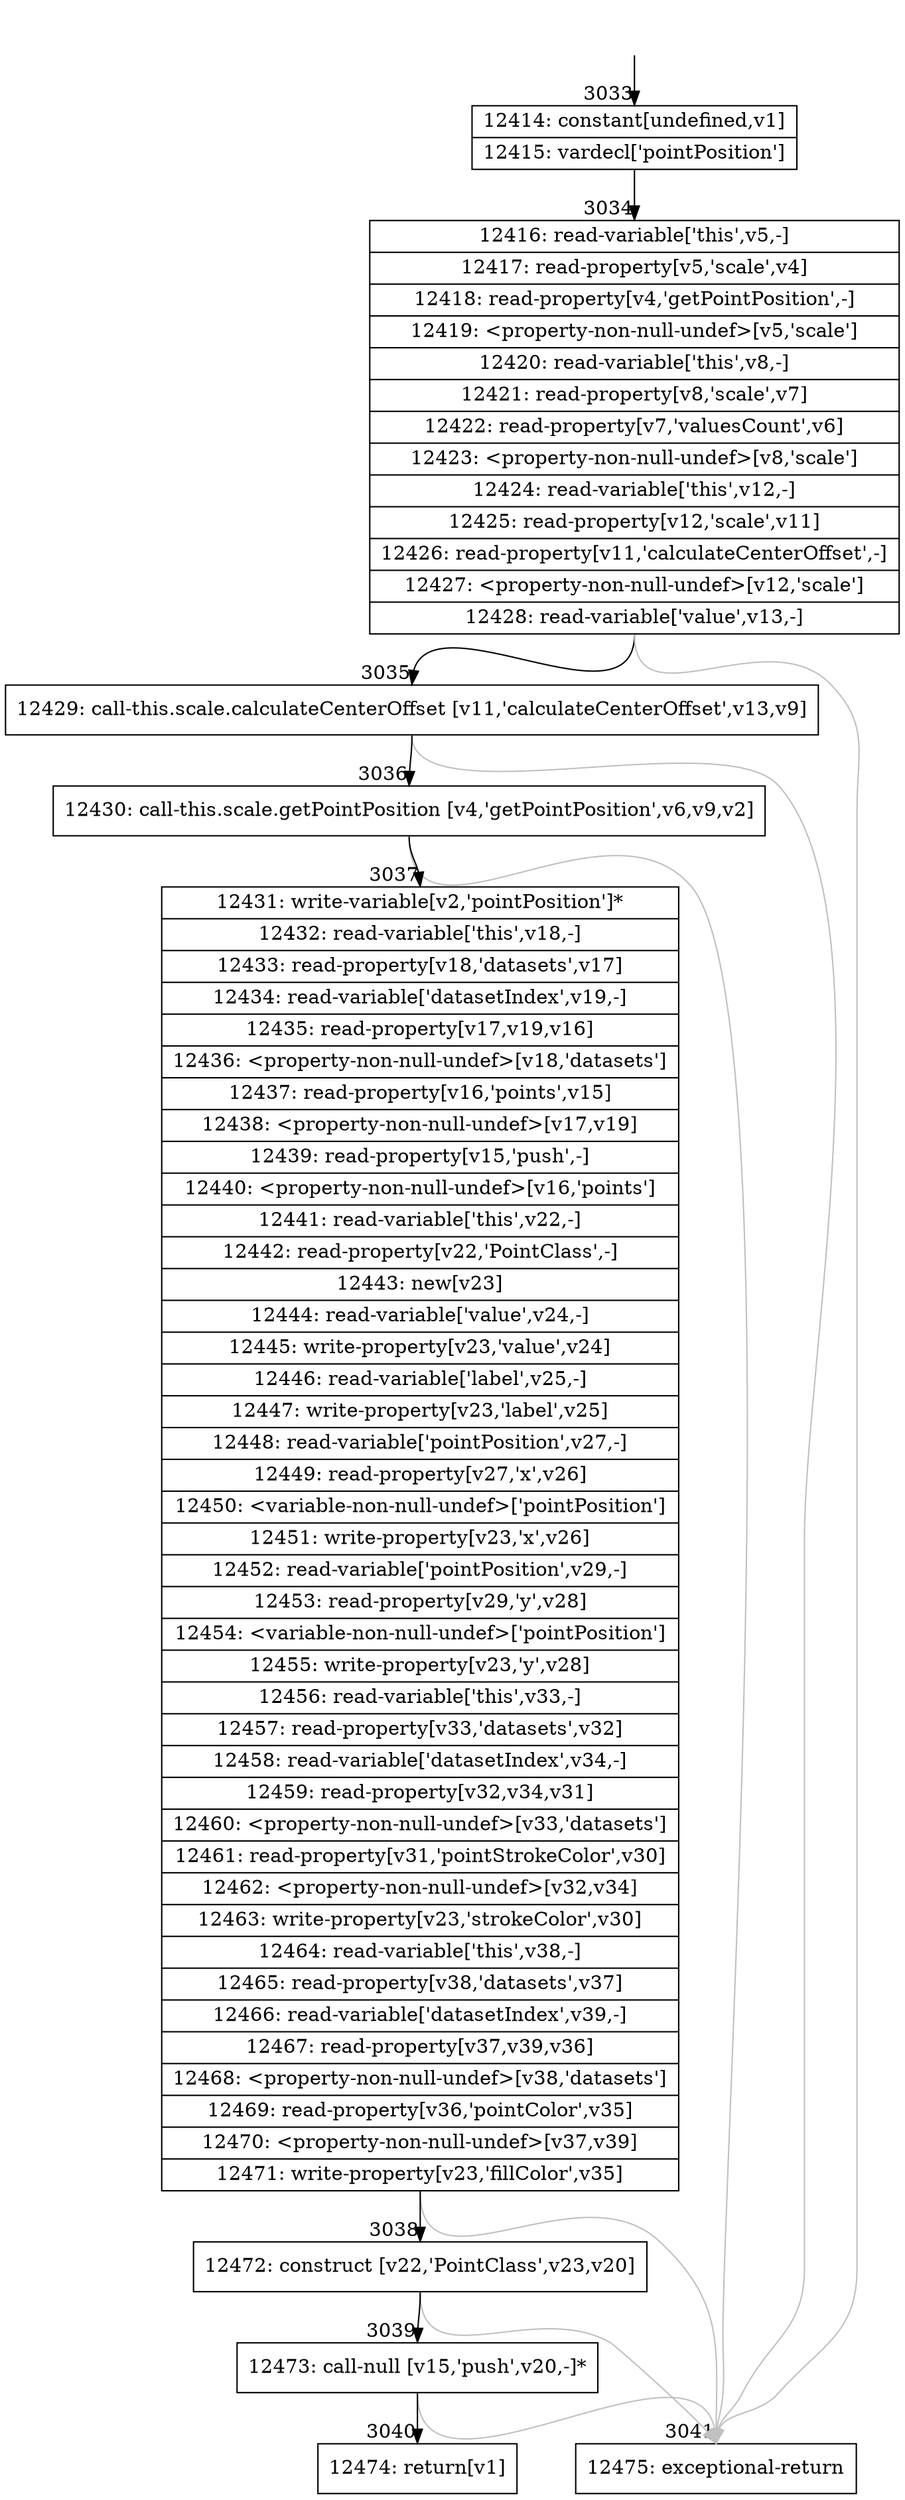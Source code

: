 digraph {
rankdir="TD"
BB_entry288[shape=none,label=""];
BB_entry288 -> BB3033 [tailport=s, headport=n, headlabel="    3033"]
BB3033 [shape=record label="{12414: constant[undefined,v1]|12415: vardecl['pointPosition']}" ] 
BB3033 -> BB3034 [tailport=s, headport=n, headlabel="      3034"]
BB3034 [shape=record label="{12416: read-variable['this',v5,-]|12417: read-property[v5,'scale',v4]|12418: read-property[v4,'getPointPosition',-]|12419: \<property-non-null-undef\>[v5,'scale']|12420: read-variable['this',v8,-]|12421: read-property[v8,'scale',v7]|12422: read-property[v7,'valuesCount',v6]|12423: \<property-non-null-undef\>[v8,'scale']|12424: read-variable['this',v12,-]|12425: read-property[v12,'scale',v11]|12426: read-property[v11,'calculateCenterOffset',-]|12427: \<property-non-null-undef\>[v12,'scale']|12428: read-variable['value',v13,-]}" ] 
BB3034 -> BB3035 [tailport=s, headport=n, headlabel="      3035"]
BB3034 -> BB3041 [tailport=s, headport=n, color=gray, headlabel="      3041"]
BB3035 [shape=record label="{12429: call-this.scale.calculateCenterOffset [v11,'calculateCenterOffset',v13,v9]}" ] 
BB3035 -> BB3036 [tailport=s, headport=n, headlabel="      3036"]
BB3035 -> BB3041 [tailport=s, headport=n, color=gray]
BB3036 [shape=record label="{12430: call-this.scale.getPointPosition [v4,'getPointPosition',v6,v9,v2]}" ] 
BB3036 -> BB3037 [tailport=s, headport=n, headlabel="      3037"]
BB3036 -> BB3041 [tailport=s, headport=n, color=gray]
BB3037 [shape=record label="{12431: write-variable[v2,'pointPosition']*|12432: read-variable['this',v18,-]|12433: read-property[v18,'datasets',v17]|12434: read-variable['datasetIndex',v19,-]|12435: read-property[v17,v19,v16]|12436: \<property-non-null-undef\>[v18,'datasets']|12437: read-property[v16,'points',v15]|12438: \<property-non-null-undef\>[v17,v19]|12439: read-property[v15,'push',-]|12440: \<property-non-null-undef\>[v16,'points']|12441: read-variable['this',v22,-]|12442: read-property[v22,'PointClass',-]|12443: new[v23]|12444: read-variable['value',v24,-]|12445: write-property[v23,'value',v24]|12446: read-variable['label',v25,-]|12447: write-property[v23,'label',v25]|12448: read-variable['pointPosition',v27,-]|12449: read-property[v27,'x',v26]|12450: \<variable-non-null-undef\>['pointPosition']|12451: write-property[v23,'x',v26]|12452: read-variable['pointPosition',v29,-]|12453: read-property[v29,'y',v28]|12454: \<variable-non-null-undef\>['pointPosition']|12455: write-property[v23,'y',v28]|12456: read-variable['this',v33,-]|12457: read-property[v33,'datasets',v32]|12458: read-variable['datasetIndex',v34,-]|12459: read-property[v32,v34,v31]|12460: \<property-non-null-undef\>[v33,'datasets']|12461: read-property[v31,'pointStrokeColor',v30]|12462: \<property-non-null-undef\>[v32,v34]|12463: write-property[v23,'strokeColor',v30]|12464: read-variable['this',v38,-]|12465: read-property[v38,'datasets',v37]|12466: read-variable['datasetIndex',v39,-]|12467: read-property[v37,v39,v36]|12468: \<property-non-null-undef\>[v38,'datasets']|12469: read-property[v36,'pointColor',v35]|12470: \<property-non-null-undef\>[v37,v39]|12471: write-property[v23,'fillColor',v35]}" ] 
BB3037 -> BB3038 [tailport=s, headport=n, headlabel="      3038"]
BB3037 -> BB3041 [tailport=s, headport=n, color=gray]
BB3038 [shape=record label="{12472: construct [v22,'PointClass',v23,v20]}" ] 
BB3038 -> BB3039 [tailport=s, headport=n, headlabel="      3039"]
BB3038 -> BB3041 [tailport=s, headport=n, color=gray]
BB3039 [shape=record label="{12473: call-null [v15,'push',v20,-]*}" ] 
BB3039 -> BB3040 [tailport=s, headport=n, headlabel="      3040"]
BB3039 -> BB3041 [tailport=s, headport=n, color=gray]
BB3040 [shape=record label="{12474: return[v1]}" ] 
BB3041 [shape=record label="{12475: exceptional-return}" ] 
//#$~ 3385
}
